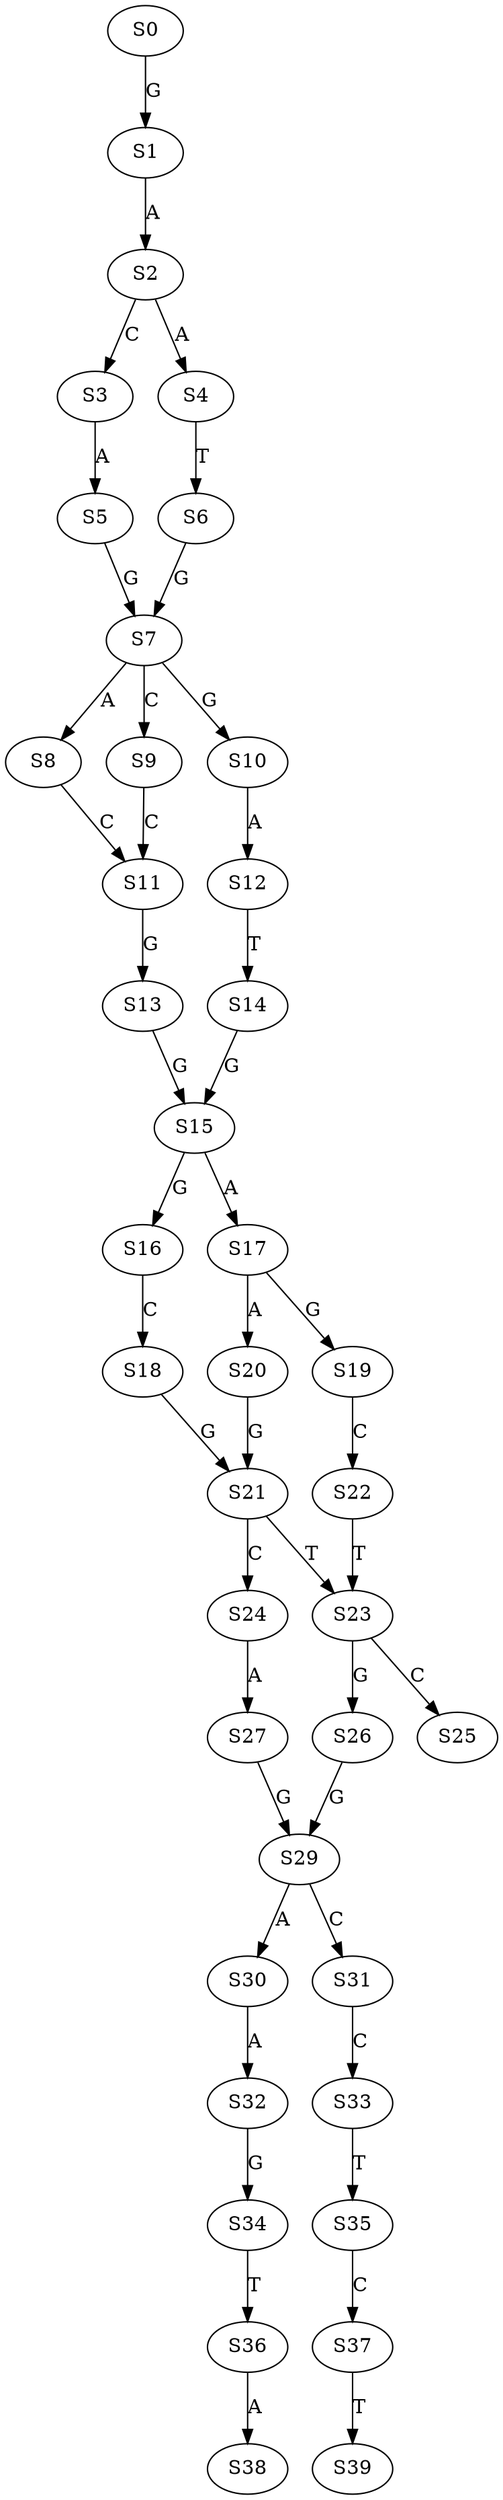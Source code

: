 strict digraph  {
	S0 -> S1 [ label = G ];
	S1 -> S2 [ label = A ];
	S2 -> S3 [ label = C ];
	S2 -> S4 [ label = A ];
	S3 -> S5 [ label = A ];
	S4 -> S6 [ label = T ];
	S5 -> S7 [ label = G ];
	S6 -> S7 [ label = G ];
	S7 -> S8 [ label = A ];
	S7 -> S9 [ label = C ];
	S7 -> S10 [ label = G ];
	S8 -> S11 [ label = C ];
	S9 -> S11 [ label = C ];
	S10 -> S12 [ label = A ];
	S11 -> S13 [ label = G ];
	S12 -> S14 [ label = T ];
	S13 -> S15 [ label = G ];
	S14 -> S15 [ label = G ];
	S15 -> S16 [ label = G ];
	S15 -> S17 [ label = A ];
	S16 -> S18 [ label = C ];
	S17 -> S19 [ label = G ];
	S17 -> S20 [ label = A ];
	S18 -> S21 [ label = G ];
	S19 -> S22 [ label = C ];
	S20 -> S21 [ label = G ];
	S21 -> S23 [ label = T ];
	S21 -> S24 [ label = C ];
	S22 -> S23 [ label = T ];
	S23 -> S25 [ label = C ];
	S23 -> S26 [ label = G ];
	S24 -> S27 [ label = A ];
	S26 -> S29 [ label = G ];
	S27 -> S29 [ label = G ];
	S29 -> S30 [ label = A ];
	S29 -> S31 [ label = C ];
	S30 -> S32 [ label = A ];
	S31 -> S33 [ label = C ];
	S32 -> S34 [ label = G ];
	S33 -> S35 [ label = T ];
	S34 -> S36 [ label = T ];
	S35 -> S37 [ label = C ];
	S36 -> S38 [ label = A ];
	S37 -> S39 [ label = T ];
}
